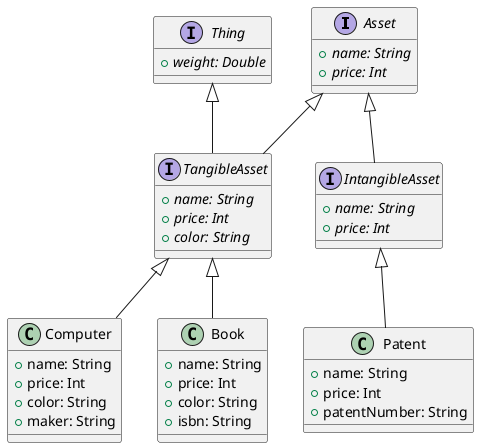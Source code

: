 @startuml

interface Asset {
    {abstract} + name: String
    {abstract} + price: Int
}

interface TangibleAsset implements Asset, Thing {
    {abstract} + name: String
    {abstract} + price: Int
    {abstract} + color: String
}

interface IntangibleAsset implements Asset {
    {abstract} + name: String
    {abstract} + price: Int
}

class Computer extends TangibleAsset {
    + name: String
    + price: Int
    + color: String
    + maker: String
}

class Book extends TangibleAsset {
    + name: String
    + price: Int
    + color: String
    + isbn: String
}

class Patent extends IntangibleAsset {
    + name: String
    + price: Int
    + patentNumber: String
}

interface Thing {
    {abstract} + weight: Double
}
@enduml